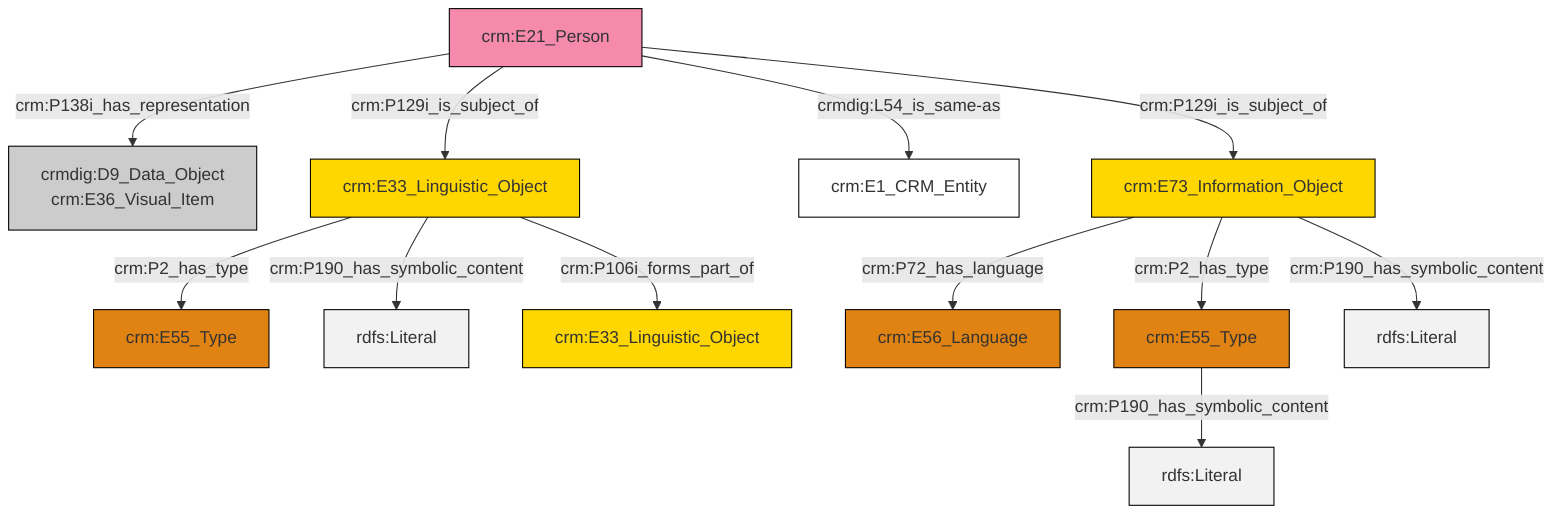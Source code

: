 graph TD
classDef Literal fill:#f2f2f2,stroke:#000000;
classDef CRM_Entity fill:#FFFFFF,stroke:#000000;
classDef Temporal_Entity fill:#00C9E6, stroke:#000000;
classDef Type fill:#E18312, stroke:#000000;
classDef Time-Span fill:#2C9C91, stroke:#000000;
classDef Appellation fill:#FFEB7F, stroke:#000000;
classDef Place fill:#008836, stroke:#000000;
classDef Persistent_Item fill:#B266B2, stroke:#000000;
classDef Conceptual_Object fill:#FFD700, stroke:#000000;
classDef Physical_Thing fill:#D2B48C, stroke:#000000;
classDef Actor fill:#f58aad, stroke:#000000;
classDef PC_Classes fill:#4ce600, stroke:#000000;
classDef Multi fill:#cccccc,stroke:#000000;

6["crm:E73_Information_Object"]:::Conceptual_Object -->|crm:P72_has_language| 10["crm:E56_Language"]:::Type
11["crm:E21_Person"]:::Actor -->|crm:P138i_has_representation| 12["crmdig:D9_Data_Object<br>crm:E36_Visual_Item"]:::Multi
13["crm:E55_Type"]:::Type -->|crm:P190_has_symbolic_content| 15[rdfs:Literal]:::Literal
6["crm:E73_Information_Object"]:::Conceptual_Object -->|crm:P2_has_type| 13["crm:E55_Type"]:::Type
4["crm:E33_Linguistic_Object"]:::Conceptual_Object -->|crm:P2_has_type| 8["crm:E55_Type"]:::Type
11["crm:E21_Person"]:::Actor -->|crm:P129i_is_subject_of| 4["crm:E33_Linguistic_Object"]:::Conceptual_Object
11["crm:E21_Person"]:::Actor -->|crmdig:L54_is_same-as| 0["crm:E1_CRM_Entity"]:::CRM_Entity
4["crm:E33_Linguistic_Object"]:::Conceptual_Object -->|crm:P190_has_symbolic_content| 20[rdfs:Literal]:::Literal
6["crm:E73_Information_Object"]:::Conceptual_Object -->|crm:P190_has_symbolic_content| 21[rdfs:Literal]:::Literal
11["crm:E21_Person"]:::Actor -->|crm:P129i_is_subject_of| 6["crm:E73_Information_Object"]:::Conceptual_Object
4["crm:E33_Linguistic_Object"]:::Conceptual_Object -->|crm:P106i_forms_part_of| 2["crm:E33_Linguistic_Object"]:::Conceptual_Object